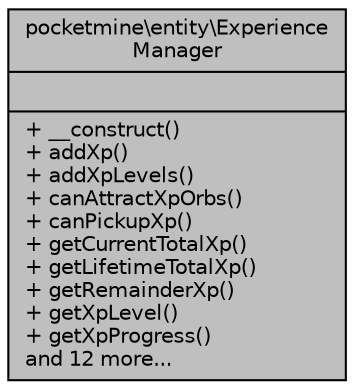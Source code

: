 digraph "pocketmine\entity\ExperienceManager"
{
 // INTERACTIVE_SVG=YES
 // LATEX_PDF_SIZE
  edge [fontname="Helvetica",fontsize="10",labelfontname="Helvetica",labelfontsize="10"];
  node [fontname="Helvetica",fontsize="10",shape=record];
  Node1 [label="{pocketmine\\entity\\Experience\lManager\n||+ __construct()\l+ addXp()\l+ addXpLevels()\l+ canAttractXpOrbs()\l+ canPickupXp()\l+ getCurrentTotalXp()\l+ getLifetimeTotalXp()\l+ getRemainderXp()\l+ getXpLevel()\l+ getXpProgress()\land 12 more...\l}",height=0.2,width=0.4,color="black", fillcolor="grey75", style="filled", fontcolor="black",tooltip=" "];
}
